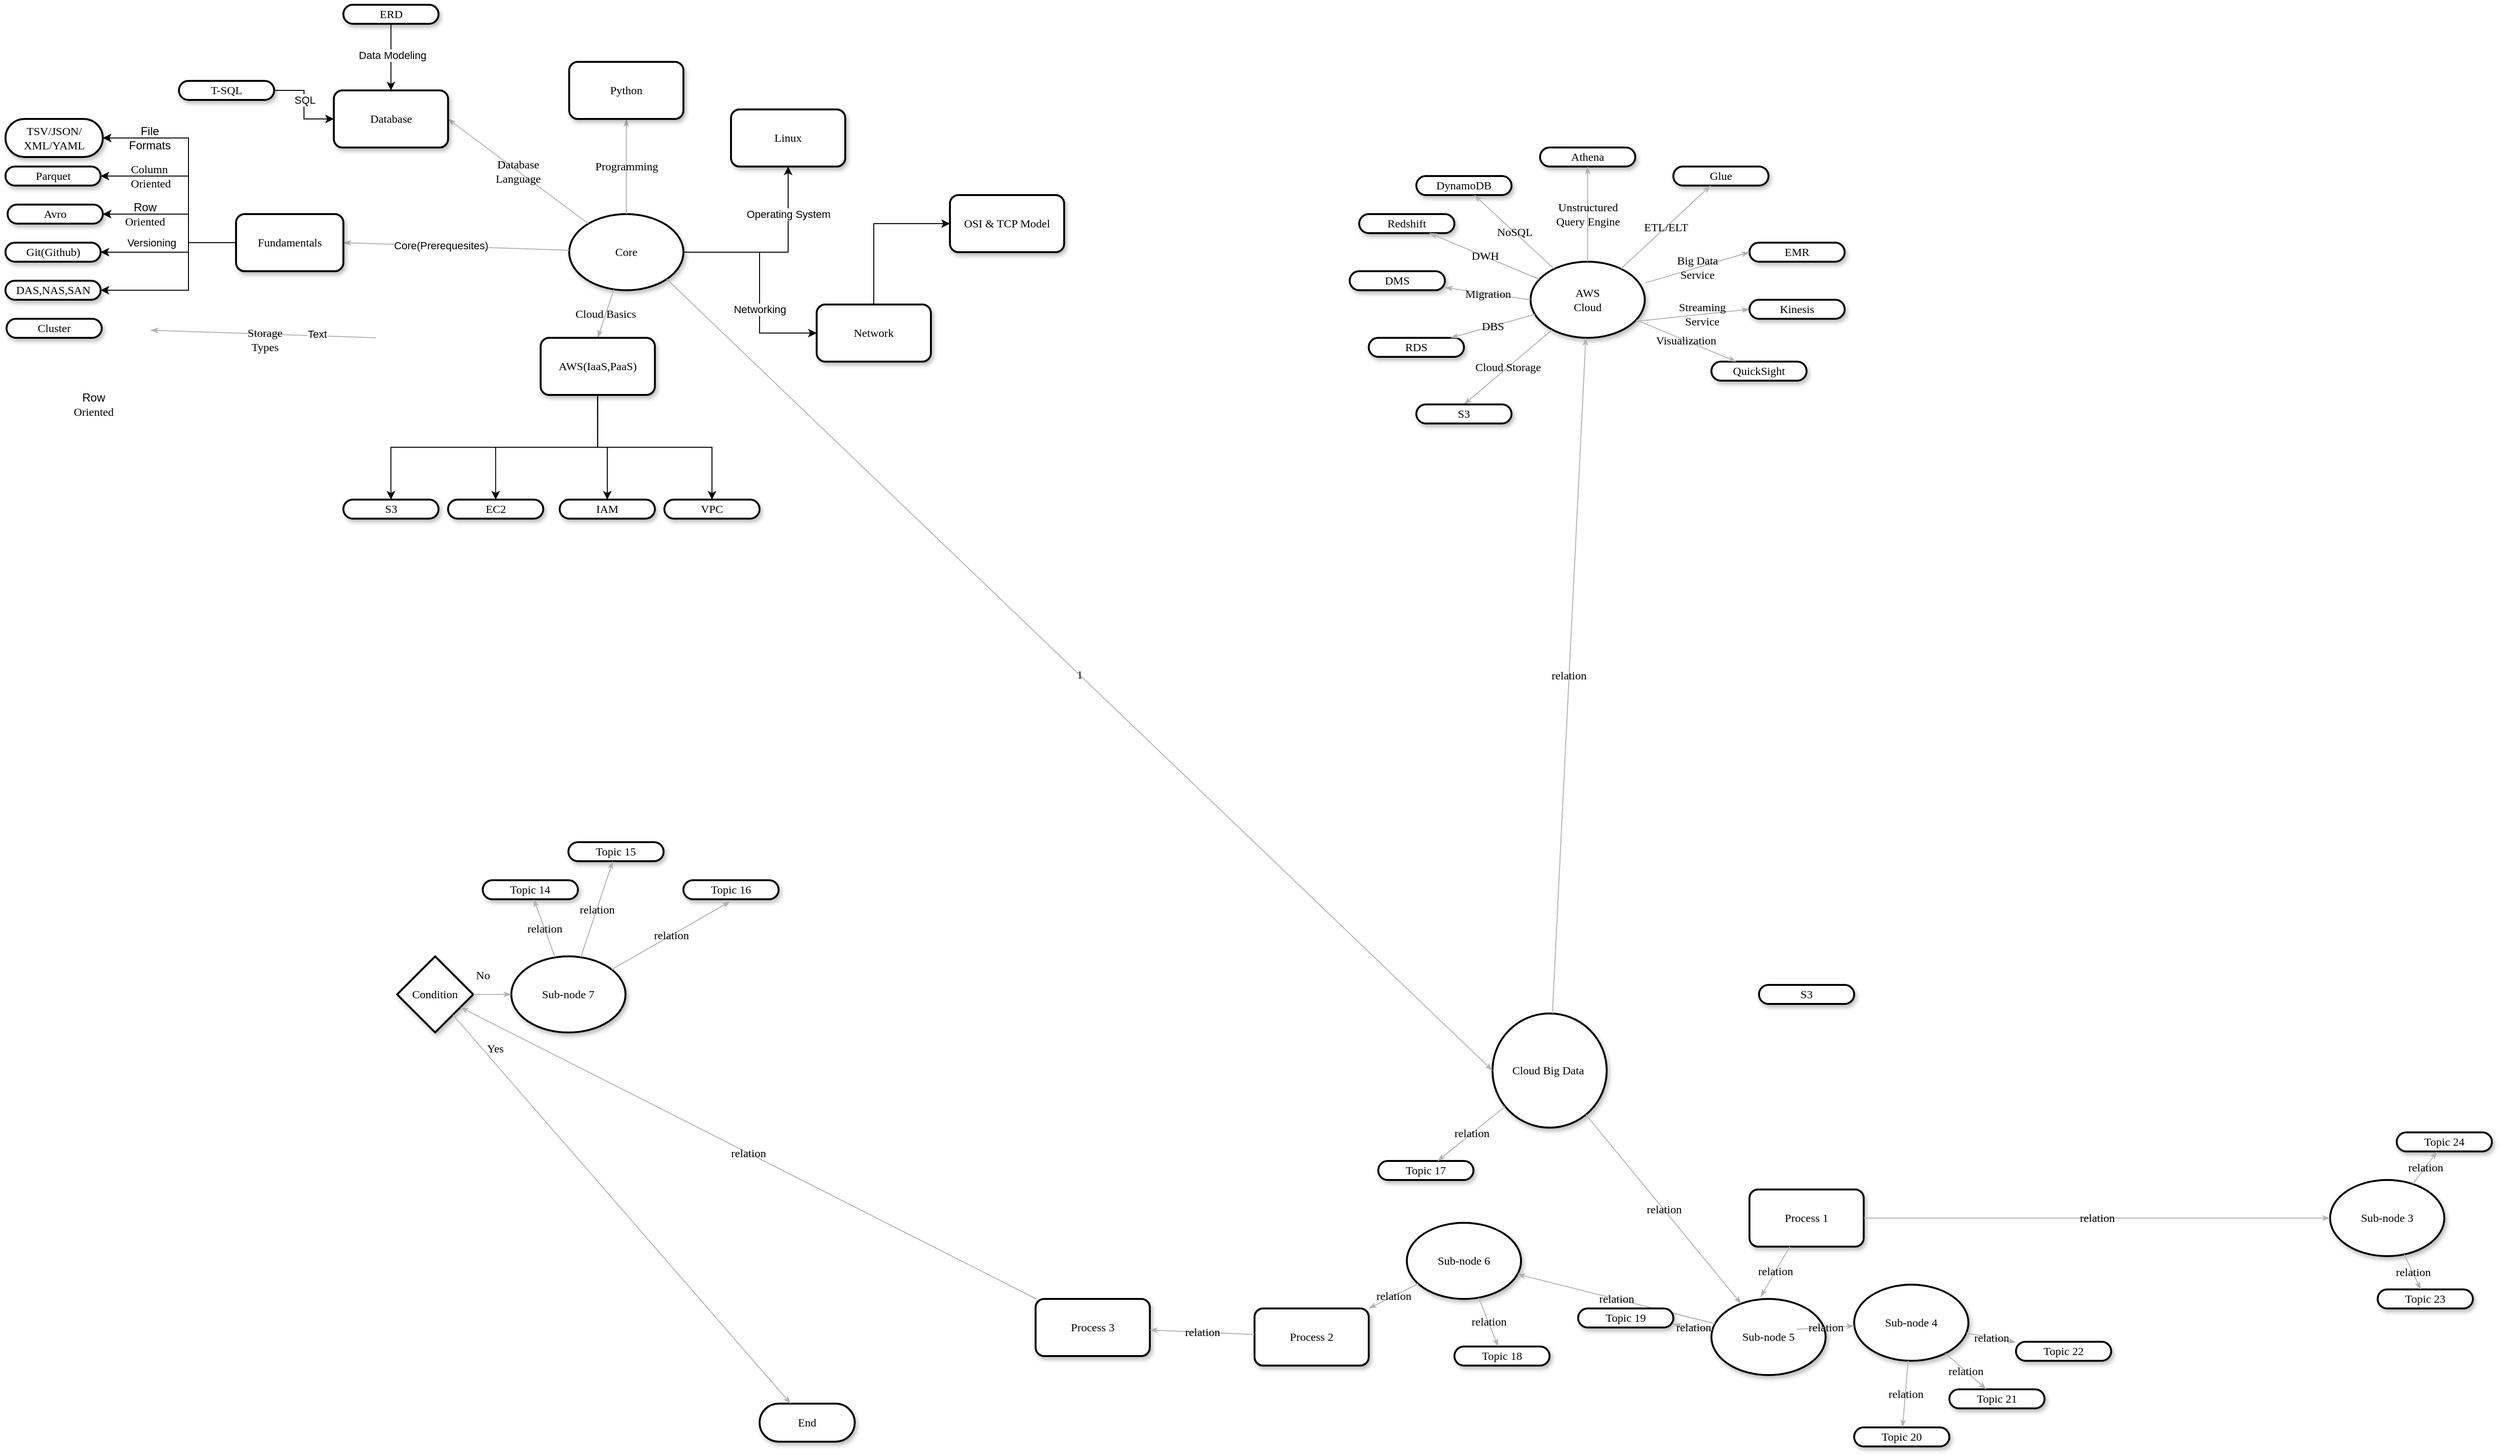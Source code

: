 <mxfile version="22.1.16" type="github">
  <diagram name="Page-1" id="ad52d381-51e7-2e0d-a935-2d0ddd2fd229">
    <mxGraphModel dx="1854" dy="1176" grid="1" gridSize="10" guides="1" tooltips="1" connect="1" arrows="1" fold="1" page="1" pageScale="1" pageWidth="1100" pageHeight="850" background="none" math="0" shadow="0">
      <root>
        <mxCell id="0" />
        <mxCell id="1" parent="0" />
        <mxCell id="3QK2SULwDuKad3nmu_sG-78" style="edgeStyle=orthogonalEdgeStyle;rounded=0;orthogonalLoop=1;jettySize=auto;html=1;" edge="1" parent="1" source="2c924340bb9dbf6c-2" target="3QK2SULwDuKad3nmu_sG-34">
          <mxGeometry relative="1" as="geometry" />
        </mxCell>
        <mxCell id="3QK2SULwDuKad3nmu_sG-79" value="Operating System" style="edgeLabel;html=1;align=center;verticalAlign=middle;resizable=0;points=[];" vertex="1" connectable="0" parent="3QK2SULwDuKad3nmu_sG-78">
          <mxGeometry x="-0.352" relative="1" as="geometry">
            <mxPoint x="45" y="-40" as="offset" />
          </mxGeometry>
        </mxCell>
        <mxCell id="2c924340bb9dbf6c-2" value="Core" style="ellipse;whiteSpace=wrap;html=1;rounded=1;shadow=1;comic=0;labelBackgroundColor=none;strokeWidth=2;fontFamily=Verdana;fontSize=12;align=center;fillStyle=solid;" parent="1" vertex="1">
          <mxGeometry x="-440" y="-580" width="120" height="80" as="geometry" />
        </mxCell>
        <mxCell id="2c924340bb9dbf6c-3" value="&lt;span&gt;AWS&lt;br&gt;Cloud&lt;/span&gt;" style="ellipse;whiteSpace=wrap;html=1;rounded=1;shadow=1;comic=0;labelBackgroundColor=none;strokeWidth=2;fontFamily=Verdana;fontSize=12;align=center;" parent="1" vertex="1">
          <mxGeometry x="570" y="-530" width="120" height="80" as="geometry" />
        </mxCell>
        <mxCell id="2c924340bb9dbf6c-4" value="Cloud Big Data&amp;nbsp;" style="ellipse;whiteSpace=wrap;html=1;rounded=1;shadow=1;comic=0;labelBackgroundColor=none;strokeWidth=2;fontFamily=Verdana;fontSize=12;align=center;" parent="1" vertex="1">
          <mxGeometry x="530" y="260" width="120" height="120" as="geometry" />
        </mxCell>
        <mxCell id="2c924340bb9dbf6c-5" value="&lt;span&gt;Sub-node 5&lt;/span&gt;" style="ellipse;whiteSpace=wrap;html=1;rounded=1;shadow=1;comic=0;labelBackgroundColor=none;strokeWidth=2;fontFamily=Verdana;fontSize=12;align=center;" parent="1" vertex="1">
          <mxGeometry x="760" y="560" width="120" height="80" as="geometry" />
        </mxCell>
        <mxCell id="2c924340bb9dbf6c-6" value="&lt;span&gt;Sub-node 4&lt;/span&gt;" style="ellipse;whiteSpace=wrap;html=1;rounded=1;shadow=1;comic=0;labelBackgroundColor=none;strokeWidth=2;fontFamily=Verdana;fontSize=12;align=center;" parent="1" vertex="1">
          <mxGeometry x="910" y="545" width="120" height="80" as="geometry" />
        </mxCell>
        <mxCell id="2c924340bb9dbf6c-7" value="&lt;span&gt;Sub-node 6&lt;/span&gt;" style="ellipse;whiteSpace=wrap;html=1;rounded=1;shadow=1;comic=0;labelBackgroundColor=none;strokeWidth=2;fontFamily=Verdana;fontSize=12;align=center;" parent="1" vertex="1">
          <mxGeometry x="440" y="480" width="120" height="80" as="geometry" />
        </mxCell>
        <mxCell id="2c924340bb9dbf6c-8" value="Parquet" style="whiteSpace=wrap;html=1;rounded=1;shadow=1;comic=0;labelBackgroundColor=none;strokeWidth=2;fontFamily=Verdana;fontSize=12;align=center;arcSize=50;" parent="1" vertex="1">
          <mxGeometry x="-1032.27" y="-630" width="100" height="20" as="geometry" />
        </mxCell>
        <mxCell id="2c924340bb9dbf6c-9" value="&lt;span&gt;S3&lt;/span&gt;" style="whiteSpace=wrap;html=1;rounded=1;shadow=1;comic=0;labelBackgroundColor=none;strokeWidth=2;fontFamily=Verdana;fontSize=12;align=center;arcSize=50;" parent="1" vertex="1">
          <mxGeometry x="-677.27" y="-280" width="100" height="20" as="geometry" />
        </mxCell>
        <mxCell id="2c924340bb9dbf6c-11" value="RDS" style="whiteSpace=wrap;html=1;rounded=1;shadow=1;comic=0;labelBackgroundColor=none;strokeWidth=2;fontFamily=Verdana;fontSize=12;align=center;arcSize=50;" parent="1" vertex="1">
          <mxGeometry x="400" y="-450" width="100" height="20" as="geometry" />
        </mxCell>
        <mxCell id="2c924340bb9dbf6c-12" value="&lt;span&gt;Topic 21&lt;/span&gt;" style="whiteSpace=wrap;html=1;rounded=1;shadow=1;comic=0;labelBackgroundColor=none;strokeWidth=2;fontFamily=Verdana;fontSize=12;align=center;arcSize=50;" parent="1" vertex="1">
          <mxGeometry x="1010" y="655" width="100" height="20" as="geometry" />
        </mxCell>
        <mxCell id="2c924340bb9dbf6c-13" value="&lt;span&gt;Topic 22&lt;/span&gt;" style="whiteSpace=wrap;html=1;rounded=1;shadow=1;comic=0;labelBackgroundColor=none;strokeWidth=2;fontFamily=Verdana;fontSize=12;align=center;arcSize=50;" parent="1" vertex="1">
          <mxGeometry x="1080" y="605" width="100" height="20" as="geometry" />
        </mxCell>
        <mxCell id="2c924340bb9dbf6c-14" value="&lt;span&gt;Redshift&lt;/span&gt;" style="whiteSpace=wrap;html=1;rounded=1;shadow=1;comic=0;labelBackgroundColor=none;strokeWidth=2;fontFamily=Verdana;fontSize=12;align=center;arcSize=50;" parent="1" vertex="1">
          <mxGeometry x="390" y="-580" width="100" height="20" as="geometry" />
        </mxCell>
        <mxCell id="2c924340bb9dbf6c-15" value="&lt;span&gt;DynamoDB&lt;/span&gt;" style="whiteSpace=wrap;html=1;rounded=1;shadow=1;comic=0;labelBackgroundColor=none;strokeWidth=2;fontFamily=Verdana;fontSize=12;align=center;arcSize=50;" parent="1" vertex="1">
          <mxGeometry x="450" y="-620" width="100" height="20" as="geometry" />
        </mxCell>
        <mxCell id="2c924340bb9dbf6c-16" value="&lt;span&gt;Athena&lt;/span&gt;" style="whiteSpace=wrap;html=1;rounded=1;shadow=1;comic=0;labelBackgroundColor=none;strokeWidth=2;fontFamily=Verdana;fontSize=12;align=center;arcSize=50;" parent="1" vertex="1">
          <mxGeometry x="580" y="-650" width="100" height="20" as="geometry" />
        </mxCell>
        <mxCell id="2c924340bb9dbf6c-17" value="&lt;span&gt;Glue&lt;/span&gt;" style="whiteSpace=wrap;html=1;rounded=1;shadow=1;comic=0;labelBackgroundColor=none;strokeWidth=2;fontFamily=Verdana;fontSize=12;align=center;arcSize=50;" parent="1" vertex="1">
          <mxGeometry x="720" y="-630" width="100" height="20" as="geometry" />
        </mxCell>
        <mxCell id="2c924340bb9dbf6c-18" value="&lt;span&gt;QuickSight&lt;/span&gt;" style="whiteSpace=wrap;html=1;rounded=1;shadow=1;comic=0;labelBackgroundColor=none;strokeWidth=2;fontFamily=Verdana;fontSize=12;align=center;arcSize=50;" parent="1" vertex="1">
          <mxGeometry x="760" y="-425" width="100" height="20" as="geometry" />
        </mxCell>
        <mxCell id="2c924340bb9dbf6c-19" value="S3" style="whiteSpace=wrap;html=1;rounded=1;shadow=1;comic=0;labelBackgroundColor=none;strokeWidth=2;fontFamily=Verdana;fontSize=12;align=center;arcSize=50;" parent="1" vertex="1">
          <mxGeometry x="810" y="230" width="100" height="20" as="geometry" />
        </mxCell>
        <mxCell id="2c924340bb9dbf6c-22" value="&lt;span&gt;Topic 20&lt;/span&gt;" style="whiteSpace=wrap;html=1;rounded=1;shadow=1;comic=0;labelBackgroundColor=none;strokeWidth=2;fontFamily=Verdana;fontSize=12;align=center;arcSize=50;" parent="1" vertex="1">
          <mxGeometry x="910" y="695" width="100" height="20" as="geometry" />
        </mxCell>
        <mxCell id="2c924340bb9dbf6c-23" value="End" style="whiteSpace=wrap;html=1;rounded=1;shadow=1;comic=0;labelBackgroundColor=none;strokeWidth=2;fontFamily=Verdana;fontSize=12;align=center;arcSize=50;" parent="1" vertex="1">
          <mxGeometry x="-240" y="670" width="100" height="40" as="geometry" />
        </mxCell>
        <mxCell id="2c924340bb9dbf6c-24" value="Condition" style="rhombus;whiteSpace=wrap;html=1;rounded=0;shadow=1;comic=0;labelBackgroundColor=none;strokeWidth=2;fontFamily=Verdana;fontSize=12;align=center;" parent="1" vertex="1">
          <mxGeometry x="-620.83" y="200" width="80" height="80" as="geometry" />
        </mxCell>
        <mxCell id="2c924340bb9dbf6c-25" value="&lt;span&gt;Process 3&lt;/span&gt;" style="rounded=1;whiteSpace=wrap;html=1;shadow=1;comic=0;labelBackgroundColor=none;strokeWidth=2;fontFamily=Verdana;fontSize=12;align=center;" parent="1" vertex="1">
          <mxGeometry x="50" y="560" width="120" height="60" as="geometry" />
        </mxCell>
        <mxCell id="2c924340bb9dbf6c-26" value="Process 2" style="rounded=1;whiteSpace=wrap;html=1;shadow=1;comic=0;labelBackgroundColor=none;strokeWidth=2;fontFamily=Verdana;fontSize=12;align=center;" parent="1" vertex="1">
          <mxGeometry x="280" y="570" width="120" height="60" as="geometry" />
        </mxCell>
        <mxCell id="2c924340bb9dbf6c-27" value="Programming" style="edgeStyle=none;rounded=1;html=1;labelBackgroundColor=none;startArrow=none;startFill=0;startSize=5;endArrow=classicThin;endFill=1;endSize=5;jettySize=auto;orthogonalLoop=1;strokeColor=#B3B3B3;strokeWidth=1;fontFamily=Verdana;fontSize=12;entryX=0.5;entryY=1;entryDx=0;entryDy=0;flowAnimation=0;fixDash=0;" parent="1" source="2c924340bb9dbf6c-2" target="3QK2SULwDuKad3nmu_sG-35" edge="1">
          <mxGeometry relative="1" as="geometry">
            <mxPoint x="-380" y="-660" as="targetPoint" />
          </mxGeometry>
        </mxCell>
        <mxCell id="2c924340bb9dbf6c-28" value="Database&lt;br&gt;Language" style="edgeStyle=none;rounded=1;html=1;labelBackgroundColor=none;startArrow=none;startFill=0;startSize=5;endArrow=classicThin;endFill=1;endSize=5;jettySize=auto;orthogonalLoop=1;strokeColor=#B3B3B3;strokeWidth=1;fontFamily=Verdana;fontSize=12;entryX=1;entryY=0.5;entryDx=0;entryDy=0;flowAnimation=0;fixDash=0;" parent="1" source="2c924340bb9dbf6c-2" target="3QK2SULwDuKad3nmu_sG-36" edge="1">
          <mxGeometry relative="1" as="geometry">
            <mxPoint x="-552.727" y="-640" as="targetPoint" />
          </mxGeometry>
        </mxCell>
        <mxCell id="2c924340bb9dbf6c-29" value="Column&amp;nbsp;&lt;br&gt;Oriented" style="edgeStyle=none;rounded=1;html=1;labelBackgroundColor=none;startArrow=none;startFill=0;startSize=5;endArrow=classicThin;endFill=1;endSize=5;jettySize=auto;orthogonalLoop=1;strokeColor=#B3B3B3;strokeWidth=1;fontFamily=Verdana;fontSize=12;entryX=1;entryY=0.5;entryDx=0;entryDy=0;flowAnimation=0;fixDash=0;" parent="1" source="2c924340bb9dbf6c-2" target="3QK2SULwDuKad3nmu_sG-9" edge="1">
          <mxGeometry x="1" y="-214" relative="1" as="geometry">
            <mxPoint x="-585.92" y="-520" as="targetPoint" />
            <mxPoint x="-210" y="144" as="offset" />
          </mxGeometry>
        </mxCell>
        <mxCell id="3QK2SULwDuKad3nmu_sG-50" value="Core(Prerequesites)" style="edgeLabel;html=1;align=center;verticalAlign=middle;resizable=0;points=[];" vertex="1" connectable="0" parent="2c924340bb9dbf6c-29">
          <mxGeometry x="0.138" y="-1" relative="1" as="geometry">
            <mxPoint as="offset" />
          </mxGeometry>
        </mxCell>
        <mxCell id="2c924340bb9dbf6c-31" value="1" style="edgeStyle=none;rounded=1;html=1;labelBackgroundColor=none;startArrow=none;startFill=0;startSize=5;endArrow=classicThin;endFill=1;endSize=5;jettySize=auto;orthogonalLoop=1;strokeColor=#B3B3B3;strokeWidth=1;fontFamily=Verdana;fontSize=12;entryX=0;entryY=0.5;entryDx=0;entryDy=0;exitX=1;exitY=1;exitDx=0;exitDy=0;flowAnimation=0;fixDash=0;" parent="1" source="2c924340bb9dbf6c-2" target="2c924340bb9dbf6c-4" edge="1">
          <mxGeometry relative="1" as="geometry" />
        </mxCell>
        <mxCell id="2c924340bb9dbf6c-32" value="relation" style="edgeStyle=none;rounded=1;html=1;labelBackgroundColor=none;startArrow=none;startFill=0;startSize=5;endArrow=classicThin;endFill=1;endSize=5;jettySize=auto;orthogonalLoop=1;strokeColor=#B3B3B3;strokeWidth=1;fontFamily=Verdana;fontSize=12;flowAnimation=0;fixDash=0;" parent="1" source="2c924340bb9dbf6c-4" target="2c924340bb9dbf6c-3" edge="1">
          <mxGeometry relative="1" as="geometry" />
        </mxCell>
        <mxCell id="2c924340bb9dbf6c-33" value="relation" style="edgeStyle=none;rounded=1;html=1;labelBackgroundColor=none;startArrow=none;startFill=0;startSize=5;endArrow=classicThin;endFill=1;endSize=5;jettySize=auto;orthogonalLoop=1;strokeColor=#B3B3B3;strokeWidth=1;fontFamily=Verdana;fontSize=12;flowAnimation=0;fixDash=0;" parent="1" source="2c924340bb9dbf6c-4" target="2c924340bb9dbf6c-5" edge="1">
          <mxGeometry relative="1" as="geometry" />
        </mxCell>
        <mxCell id="2c924340bb9dbf6c-35" value="relation" style="edgeStyle=none;rounded=1;html=1;labelBackgroundColor=none;startArrow=none;startFill=0;startSize=5;endArrow=classicThin;endFill=1;endSize=5;jettySize=auto;orthogonalLoop=1;strokeColor=#B3B3B3;strokeWidth=1;fontFamily=Verdana;fontSize=12;flowAnimation=0;fixDash=0;" parent="1" source="2c924340bb9dbf6c-5" target="2c924340bb9dbf6c-7" edge="1">
          <mxGeometry relative="1" as="geometry" />
        </mxCell>
        <mxCell id="2c924340bb9dbf6c-36" value="relation" style="edgeStyle=none;rounded=1;html=1;labelBackgroundColor=none;startArrow=none;startFill=0;startSize=5;endArrow=classicThin;endFill=1;endSize=5;jettySize=auto;orthogonalLoop=1;strokeColor=#B3B3B3;strokeWidth=1;fontFamily=Verdana;fontSize=12;flowAnimation=0;fixDash=0;" parent="1" target="2c924340bb9dbf6c-6" edge="1">
          <mxGeometry relative="1" as="geometry">
            <mxPoint x="849.811" y="591.828" as="sourcePoint" />
          </mxGeometry>
        </mxCell>
        <mxCell id="2c924340bb9dbf6c-37" value="relation" style="edgeStyle=none;rounded=1;html=1;labelBackgroundColor=none;startArrow=none;startFill=0;startSize=5;endArrow=classicThin;endFill=1;endSize=5;jettySize=auto;orthogonalLoop=1;strokeColor=#B3B3B3;strokeWidth=1;fontFamily=Verdana;fontSize=12;flowAnimation=0;fixDash=0;" parent="1" source="2c924340bb9dbf6c-6" target="2c924340bb9dbf6c-13" edge="1">
          <mxGeometry relative="1" as="geometry" />
        </mxCell>
        <mxCell id="2c924340bb9dbf6c-38" value="relation" style="edgeStyle=none;rounded=1;html=1;labelBackgroundColor=none;startArrow=none;startFill=0;startSize=5;endArrow=classicThin;endFill=1;endSize=5;jettySize=auto;orthogonalLoop=1;strokeColor=#B3B3B3;strokeWidth=1;fontFamily=Verdana;fontSize=12;flowAnimation=0;fixDash=0;" parent="1" source="2c924340bb9dbf6c-6" target="2c924340bb9dbf6c-12" edge="1">
          <mxGeometry relative="1" as="geometry" />
        </mxCell>
        <mxCell id="2c924340bb9dbf6c-39" value="relation" style="edgeStyle=none;rounded=1;html=1;labelBackgroundColor=none;startArrow=none;startFill=0;startSize=5;endArrow=classicThin;endFill=1;endSize=5;jettySize=auto;orthogonalLoop=1;strokeColor=#B3B3B3;strokeWidth=1;fontFamily=Verdana;fontSize=12;flowAnimation=0;fixDash=0;" parent="1" source="2c924340bb9dbf6c-6" target="2c924340bb9dbf6c-22" edge="1">
          <mxGeometry relative="1" as="geometry" />
        </mxCell>
        <mxCell id="2c924340bb9dbf6c-40" value="Cloud Storage" style="edgeStyle=none;rounded=1;html=1;labelBackgroundColor=none;startArrow=none;startFill=0;startSize=5;endArrow=classicThin;endFill=1;endSize=5;jettySize=auto;orthogonalLoop=1;strokeColor=#B3B3B3;strokeWidth=1;fontFamily=Verdana;fontSize=12;entryX=0.5;entryY=0;entryDx=0;entryDy=0;flowAnimation=0;fixDash=0;" parent="1" source="2c924340bb9dbf6c-3" target="3QK2SULwDuKad3nmu_sG-21" edge="1">
          <mxGeometry relative="1" as="geometry">
            <mxPoint x="763.333" y="-410" as="targetPoint" />
          </mxGeometry>
        </mxCell>
        <mxCell id="2c924340bb9dbf6c-41" value="Visualization" style="edgeStyle=none;rounded=1;html=1;labelBackgroundColor=none;startArrow=none;startFill=0;startSize=5;endArrow=classicThin;endFill=1;endSize=5;jettySize=auto;orthogonalLoop=1;strokeColor=#B3B3B3;strokeWidth=1;fontFamily=Verdana;fontSize=12;flowAnimation=0;fixDash=0;" parent="1" source="2c924340bb9dbf6c-3" target="2c924340bb9dbf6c-18" edge="1">
          <mxGeometry relative="1" as="geometry" />
        </mxCell>
        <mxCell id="2c924340bb9dbf6c-42" value="ETL/ELT" style="edgeStyle=none;rounded=1;html=1;labelBackgroundColor=none;startArrow=none;startFill=0;startSize=5;endArrow=classicThin;endFill=1;endSize=5;jettySize=auto;orthogonalLoop=1;strokeColor=#B3B3B3;strokeWidth=1;fontFamily=Verdana;fontSize=12;flowAnimation=0;fixDash=0;" parent="1" source="2c924340bb9dbf6c-3" target="2c924340bb9dbf6c-17" edge="1">
          <mxGeometry relative="1" as="geometry" />
        </mxCell>
        <mxCell id="2c924340bb9dbf6c-43" value="Unstructured&lt;br&gt;Query Engine" style="edgeStyle=none;rounded=1;html=1;labelBackgroundColor=none;startArrow=none;startFill=0;startSize=5;endArrow=classicThin;endFill=1;endSize=5;jettySize=auto;orthogonalLoop=1;strokeColor=#B3B3B3;strokeWidth=1;fontFamily=Verdana;fontSize=12;flowAnimation=0;fixDash=0;" parent="1" source="2c924340bb9dbf6c-3" target="2c924340bb9dbf6c-16" edge="1">
          <mxGeometry relative="1" as="geometry" />
        </mxCell>
        <mxCell id="2c924340bb9dbf6c-44" value="NoSQL" style="edgeStyle=none;rounded=1;html=1;labelBackgroundColor=none;startArrow=none;startFill=0;startSize=5;endArrow=classicThin;endFill=1;endSize=5;jettySize=auto;orthogonalLoop=1;strokeColor=#B3B3B3;strokeWidth=1;fontFamily=Verdana;fontSize=12;flowAnimation=0;fixDash=0;" parent="1" source="2c924340bb9dbf6c-3" target="2c924340bb9dbf6c-15" edge="1">
          <mxGeometry relative="1" as="geometry" />
        </mxCell>
        <mxCell id="2c924340bb9dbf6c-45" value="DWH" style="edgeStyle=none;rounded=1;html=1;labelBackgroundColor=none;startArrow=none;startFill=0;startSize=5;endArrow=classicThin;endFill=1;endSize=5;jettySize=auto;orthogonalLoop=1;strokeColor=#B3B3B3;strokeWidth=1;fontFamily=Verdana;fontSize=12;flowAnimation=0;fixDash=0;" parent="1" source="2c924340bb9dbf6c-3" target="2c924340bb9dbf6c-14" edge="1">
          <mxGeometry relative="1" as="geometry" />
        </mxCell>
        <mxCell id="2c924340bb9dbf6c-46" value="DBS" style="edgeStyle=none;rounded=1;html=1;labelBackgroundColor=none;startArrow=none;startFill=0;startSize=5;endArrow=classicThin;endFill=1;endSize=5;jettySize=auto;orthogonalLoop=1;strokeColor=#B3B3B3;strokeWidth=1;fontFamily=Verdana;fontSize=12;flowAnimation=0;fixDash=0;" parent="1" source="2c924340bb9dbf6c-3" target="2c924340bb9dbf6c-11" edge="1">
          <mxGeometry relative="1" as="geometry" />
        </mxCell>
        <mxCell id="2c924340bb9dbf6c-47" value="relation" style="edgeStyle=none;rounded=1;html=1;labelBackgroundColor=none;startArrow=none;startFill=0;startSize=5;endArrow=classicThin;endFill=1;endSize=5;jettySize=auto;orthogonalLoop=1;strokeColor=#B3B3B3;strokeWidth=1;fontFamily=Verdana;fontSize=12;flowAnimation=0;fixDash=0;" parent="1" source="2c924340bb9dbf6c-7" target="2c924340bb9dbf6c-26" edge="1">
          <mxGeometry relative="1" as="geometry" />
        </mxCell>
        <mxCell id="2c924340bb9dbf6c-48" value="relation" style="edgeStyle=none;rounded=1;html=1;labelBackgroundColor=none;startArrow=none;startFill=0;startSize=5;endArrow=classicThin;endFill=1;endSize=5;jettySize=auto;orthogonalLoop=1;strokeColor=#B3B3B3;strokeWidth=1;fontFamily=Verdana;fontSize=12;flowAnimation=0;fixDash=0;" parent="1" source="2c924340bb9dbf6c-26" target="2c924340bb9dbf6c-25" edge="1">
          <mxGeometry relative="1" as="geometry" />
        </mxCell>
        <mxCell id="2c924340bb9dbf6c-49" value="relation" style="edgeStyle=none;rounded=1;html=1;labelBackgroundColor=none;startArrow=none;startFill=0;startSize=5;endArrow=classicThin;endFill=1;endSize=5;jettySize=auto;orthogonalLoop=1;strokeColor=#B3B3B3;strokeWidth=1;fontFamily=Verdana;fontSize=12;flowAnimation=0;fixDash=0;" parent="1" source="2c924340bb9dbf6c-25" target="2c924340bb9dbf6c-24" edge="1">
          <mxGeometry relative="1" as="geometry" />
        </mxCell>
        <mxCell id="2c924340bb9dbf6c-50" value="Yes" style="edgeStyle=none;rounded=1;html=1;labelBackgroundColor=none;startArrow=none;startFill=0;startSize=5;endArrow=classicThin;endFill=1;endSize=5;jettySize=auto;orthogonalLoop=1;strokeColor=#B3B3B3;strokeWidth=1;fontFamily=Verdana;fontSize=12;flowAnimation=0;fixDash=0;" parent="1" source="2c924340bb9dbf6c-24" target="2c924340bb9dbf6c-23" edge="1">
          <mxGeometry x="-0.793" y="10" relative="1" as="geometry">
            <mxPoint as="offset" />
          </mxGeometry>
        </mxCell>
        <mxCell id="2c924340bb9dbf6c-51" value="Process 1" style="rounded=1;whiteSpace=wrap;html=1;shadow=1;comic=0;labelBackgroundColor=none;strokeWidth=2;fontFamily=Verdana;fontSize=12;align=center;" parent="1" vertex="1">
          <mxGeometry x="800" y="445" width="120" height="60" as="geometry" />
        </mxCell>
        <mxCell id="2c924340bb9dbf6c-52" value="&lt;span&gt;Sub-node 3&lt;/span&gt;" style="ellipse;whiteSpace=wrap;html=1;rounded=1;shadow=1;comic=0;labelBackgroundColor=none;strokeWidth=2;fontFamily=Verdana;fontSize=12;align=center;" parent="1" vertex="1">
          <mxGeometry x="1410" y="435" width="120" height="80" as="geometry" />
        </mxCell>
        <mxCell id="2c924340bb9dbf6c-53" value="&lt;span&gt;Topic 24&lt;/span&gt;" style="whiteSpace=wrap;html=1;rounded=1;shadow=1;comic=0;labelBackgroundColor=none;strokeWidth=2;fontFamily=Verdana;fontSize=12;align=center;arcSize=50;" parent="1" vertex="1">
          <mxGeometry x="1480" y="385" width="100" height="20" as="geometry" />
        </mxCell>
        <mxCell id="2c924340bb9dbf6c-54" value="&lt;span&gt;Topic 23&lt;/span&gt;" style="whiteSpace=wrap;html=1;rounded=1;shadow=1;comic=0;labelBackgroundColor=none;strokeWidth=2;fontFamily=Verdana;fontSize=12;align=center;arcSize=50;" parent="1" vertex="1">
          <mxGeometry x="1460" y="550" width="100" height="20" as="geometry" />
        </mxCell>
        <mxCell id="3QK2SULwDuKad3nmu_sG-12" style="edgeStyle=orthogonalEdgeStyle;rounded=0;orthogonalLoop=1;jettySize=auto;html=1;exitX=0.5;exitY=1;exitDx=0;exitDy=0;entryX=0.5;entryY=0;entryDx=0;entryDy=0;flowAnimation=0;fixDash=0;" edge="1" parent="1" source="3QK2SULwDuKad3nmu_sG-31" target="2c924340bb9dbf6c-9">
          <mxGeometry relative="1" as="geometry">
            <mxPoint x="-410" y="-330" as="sourcePoint" />
          </mxGeometry>
        </mxCell>
        <mxCell id="3QK2SULwDuKad3nmu_sG-16" style="edgeStyle=orthogonalEdgeStyle;rounded=0;orthogonalLoop=1;jettySize=auto;html=1;entryX=0.5;entryY=0;entryDx=0;entryDy=0;exitX=0.5;exitY=1;exitDx=0;exitDy=0;flowAnimation=0;fixDash=0;" edge="1" parent="1" source="3QK2SULwDuKad3nmu_sG-31" target="3QK2SULwDuKad3nmu_sG-15">
          <mxGeometry relative="1" as="geometry">
            <mxPoint x="-409.962" y="-330" as="sourcePoint" />
          </mxGeometry>
        </mxCell>
        <mxCell id="3QK2SULwDuKad3nmu_sG-30" style="edgeStyle=orthogonalEdgeStyle;rounded=0;orthogonalLoop=1;jettySize=auto;html=1;exitX=0.498;exitY=1.029;exitDx=0;exitDy=0;exitPerimeter=0;flowAnimation=0;fixDash=0;" edge="1" parent="1" source="3QK2SULwDuKad3nmu_sG-31" target="3QK2SULwDuKad3nmu_sG-29">
          <mxGeometry relative="1" as="geometry">
            <mxPoint x="-409.962" y="-330" as="sourcePoint" />
          </mxGeometry>
        </mxCell>
        <mxCell id="2c924340bb9dbf6c-58" value="&lt;span&gt;Topic 19&lt;/span&gt;" style="whiteSpace=wrap;html=1;rounded=1;shadow=1;comic=0;labelBackgroundColor=none;strokeWidth=2;fontFamily=Verdana;fontSize=12;align=center;arcSize=50;" parent="1" vertex="1">
          <mxGeometry x="620" y="570" width="100" height="20" as="geometry" />
        </mxCell>
        <mxCell id="2c924340bb9dbf6c-59" value="&lt;span&gt;Topic 18&lt;/span&gt;" style="whiteSpace=wrap;html=1;rounded=1;shadow=1;comic=0;labelBackgroundColor=none;strokeWidth=2;fontFamily=Verdana;fontSize=12;align=center;arcSize=50;" parent="1" vertex="1">
          <mxGeometry x="490" y="610" width="100" height="20" as="geometry" />
        </mxCell>
        <mxCell id="2c924340bb9dbf6c-60" value="&lt;span&gt;Topic 17&lt;/span&gt;" style="whiteSpace=wrap;html=1;rounded=1;shadow=1;comic=0;labelBackgroundColor=none;strokeWidth=2;fontFamily=Verdana;fontSize=12;align=center;arcSize=50;" parent="1" vertex="1">
          <mxGeometry x="410" y="415" width="100" height="20" as="geometry" />
        </mxCell>
        <mxCell id="2c924340bb9dbf6c-62" value="Cloud Basics" style="edgeStyle=none;rounded=1;html=1;labelBackgroundColor=none;startArrow=none;startFill=0;startSize=5;endArrow=classicThin;endFill=1;endSize=5;jettySize=auto;orthogonalLoop=1;strokeColor=#B3B3B3;strokeWidth=1;fontFamily=Verdana;fontSize=12;entryX=0.5;entryY=0;entryDx=0;entryDy=0;flowAnimation=0;fixDash=0;" parent="1" source="2c924340bb9dbf6c-2" target="3QK2SULwDuKad3nmu_sG-31" edge="1">
          <mxGeometry relative="1" as="geometry">
            <mxPoint x="-410" y="-450" as="targetPoint" />
          </mxGeometry>
        </mxCell>
        <mxCell id="2c924340bb9dbf6c-63" value="relation" style="edgeStyle=none;rounded=1;html=1;labelBackgroundColor=none;startArrow=none;startFill=0;startSize=5;endArrow=classicThin;endFill=1;endSize=5;jettySize=auto;orthogonalLoop=1;strokeColor=#B3B3B3;strokeWidth=1;fontFamily=Verdana;fontSize=12;flowAnimation=0;fixDash=0;" parent="1" source="2c924340bb9dbf6c-52" target="2c924340bb9dbf6c-53" edge="1">
          <mxGeometry relative="1" as="geometry" />
        </mxCell>
        <mxCell id="2c924340bb9dbf6c-64" value="relation" style="edgeStyle=none;rounded=1;html=1;labelBackgroundColor=none;startArrow=none;startFill=0;startSize=5;endArrow=classicThin;endFill=1;endSize=5;jettySize=auto;orthogonalLoop=1;strokeColor=#B3B3B3;strokeWidth=1;fontFamily=Verdana;fontSize=12;flowAnimation=0;fixDash=0;" parent="1" source="2c924340bb9dbf6c-52" target="2c924340bb9dbf6c-54" edge="1">
          <mxGeometry relative="1" as="geometry" />
        </mxCell>
        <mxCell id="2c924340bb9dbf6c-65" value="relation" style="edgeStyle=none;rounded=1;html=1;labelBackgroundColor=none;startArrow=none;startFill=0;startSize=5;endArrow=classicThin;endFill=1;endSize=5;jettySize=auto;orthogonalLoop=1;strokeColor=#B3B3B3;strokeWidth=1;fontFamily=Verdana;fontSize=12;flowAnimation=0;fixDash=0;" parent="1" source="2c924340bb9dbf6c-51" target="2c924340bb9dbf6c-52" edge="1">
          <mxGeometry relative="1" as="geometry" />
        </mxCell>
        <mxCell id="2c924340bb9dbf6c-66" value="relation" style="edgeStyle=none;rounded=1;html=1;labelBackgroundColor=none;startArrow=none;startFill=0;startSize=5;endArrow=classicThin;endFill=1;endSize=5;jettySize=auto;orthogonalLoop=1;strokeColor=#B3B3B3;strokeWidth=1;fontFamily=Verdana;fontSize=12;flowAnimation=0;fixDash=0;" parent="1" source="2c924340bb9dbf6c-51" edge="1">
          <mxGeometry relative="1" as="geometry">
            <mxPoint x="811.747" y="557.72" as="targetPoint" />
          </mxGeometry>
        </mxCell>
        <mxCell id="2c924340bb9dbf6c-67" value="&lt;span&gt;Sub-node 7&lt;/span&gt;" style="ellipse;whiteSpace=wrap;html=1;rounded=1;shadow=1;comic=0;labelBackgroundColor=none;strokeWidth=2;fontFamily=Verdana;fontSize=12;align=center;" parent="1" vertex="1">
          <mxGeometry x="-500.83" y="200" width="120" height="80" as="geometry" />
        </mxCell>
        <mxCell id="2c924340bb9dbf6c-68" value="&lt;span&gt;Topic 16&lt;/span&gt;" style="whiteSpace=wrap;html=1;rounded=1;shadow=1;comic=0;labelBackgroundColor=none;strokeWidth=2;fontFamily=Verdana;fontSize=12;align=center;arcSize=50;" parent="1" vertex="1">
          <mxGeometry x="-320" y="120" width="100" height="20" as="geometry" />
        </mxCell>
        <mxCell id="2c924340bb9dbf6c-69" value="&lt;span&gt;Topic 15&lt;/span&gt;" style="whiteSpace=wrap;html=1;rounded=1;shadow=1;comic=0;labelBackgroundColor=none;strokeWidth=2;fontFamily=Verdana;fontSize=12;align=center;arcSize=50;" parent="1" vertex="1">
          <mxGeometry x="-440.83" y="80" width="100" height="20" as="geometry" />
        </mxCell>
        <mxCell id="2c924340bb9dbf6c-70" value="&lt;span&gt;Topic 14&lt;/span&gt;" style="whiteSpace=wrap;html=1;rounded=1;shadow=1;comic=0;labelBackgroundColor=none;strokeWidth=2;fontFamily=Verdana;fontSize=12;align=center;arcSize=50;" parent="1" vertex="1">
          <mxGeometry x="-530.83" y="120" width="100" height="20" as="geometry" />
        </mxCell>
        <mxCell id="2c924340bb9dbf6c-72" value="relation" style="edgeStyle=none;rounded=1;html=1;labelBackgroundColor=none;startArrow=none;startFill=0;startSize=5;endArrow=classicThin;endFill=1;endSize=5;jettySize=auto;orthogonalLoop=1;strokeColor=#B3B3B3;strokeWidth=1;fontFamily=Verdana;fontSize=12;flowAnimation=0;fixDash=0;" parent="1" source="2c924340bb9dbf6c-67" target="2c924340bb9dbf6c-70" edge="1">
          <mxGeometry relative="1" as="geometry" />
        </mxCell>
        <mxCell id="2c924340bb9dbf6c-73" value="relation" style="edgeStyle=none;rounded=1;html=1;labelBackgroundColor=none;startArrow=none;startFill=0;startSize=5;endArrow=classicThin;endFill=1;endSize=5;jettySize=auto;orthogonalLoop=1;strokeColor=#B3B3B3;strokeWidth=1;fontFamily=Verdana;fontSize=12;flowAnimation=0;fixDash=0;" parent="1" source="2c924340bb9dbf6c-67" target="2c924340bb9dbf6c-69" edge="1">
          <mxGeometry relative="1" as="geometry" />
        </mxCell>
        <mxCell id="2c924340bb9dbf6c-74" value="relation" style="edgeStyle=none;rounded=1;html=1;labelBackgroundColor=none;startArrow=none;startFill=0;startSize=5;endArrow=classicThin;endFill=1;endSize=5;jettySize=auto;orthogonalLoop=1;strokeColor=#B3B3B3;strokeWidth=1;fontFamily=Verdana;fontSize=12;entryX=0.49;entryY=1.117;entryDx=0;entryDy=0;entryPerimeter=0;flowAnimation=0;fixDash=0;" parent="1" source="2c924340bb9dbf6c-67" target="2c924340bb9dbf6c-68" edge="1">
          <mxGeometry relative="1" as="geometry">
            <mxPoint x="-339.997" y="130" as="targetPoint" />
          </mxGeometry>
        </mxCell>
        <mxCell id="2c924340bb9dbf6c-75" value="No" style="edgeStyle=none;rounded=1;html=1;labelBackgroundColor=none;startArrow=none;startFill=0;startSize=5;endArrow=classicThin;endFill=1;endSize=5;jettySize=auto;orthogonalLoop=1;strokeColor=#B3B3B3;strokeWidth=1;fontFamily=Verdana;fontSize=12;flowAnimation=0;fixDash=0;" parent="1" source="2c924340bb9dbf6c-24" target="2c924340bb9dbf6c-67" edge="1">
          <mxGeometry x="-0.504" y="20" relative="1" as="geometry">
            <mxPoint as="offset" />
          </mxGeometry>
        </mxCell>
        <mxCell id="2c924340bb9dbf6c-76" value="relation" style="edgeStyle=none;rounded=1;html=1;labelBackgroundColor=none;startArrow=none;startFill=0;startSize=5;endArrow=classicThin;endFill=1;endSize=5;jettySize=auto;orthogonalLoop=1;strokeColor=#B3B3B3;strokeWidth=1;fontFamily=Verdana;fontSize=12;flowAnimation=0;fixDash=0;" parent="1" source="2c924340bb9dbf6c-4" target="2c924340bb9dbf6c-60" edge="1">
          <mxGeometry relative="1" as="geometry" />
        </mxCell>
        <mxCell id="2c924340bb9dbf6c-77" value="relation" style="edgeStyle=none;rounded=1;html=1;labelBackgroundColor=none;startArrow=none;startFill=0;startSize=5;endArrow=classicThin;endFill=1;endSize=5;jettySize=auto;orthogonalLoop=1;strokeColor=#B3B3B3;strokeWidth=1;fontFamily=Verdana;fontSize=12;flowAnimation=0;fixDash=0;" parent="1" source="2c924340bb9dbf6c-5" target="2c924340bb9dbf6c-58" edge="1">
          <mxGeometry relative="1" as="geometry" />
        </mxCell>
        <mxCell id="2c924340bb9dbf6c-78" value="relation" style="edgeStyle=none;rounded=1;html=1;labelBackgroundColor=none;startArrow=none;startFill=0;startSize=5;endArrow=classicThin;endFill=1;endSize=5;jettySize=auto;orthogonalLoop=1;strokeColor=#B3B3B3;strokeWidth=1;fontFamily=Verdana;fontSize=12;flowAnimation=0;fixDash=0;" parent="1" source="2c924340bb9dbf6c-7" target="2c924340bb9dbf6c-59" edge="1">
          <mxGeometry relative="1" as="geometry" />
        </mxCell>
        <mxCell id="3QK2SULwDuKad3nmu_sG-2" style="edgeStyle=orthogonalEdgeStyle;rounded=0;orthogonalLoop=1;jettySize=auto;html=1;entryX=1;entryY=0.5;entryDx=0;entryDy=0;exitX=0;exitY=0.5;exitDx=0;exitDy=0;flowAnimation=0;fixDash=0;" edge="1" parent="1" source="3QK2SULwDuKad3nmu_sG-9" target="2c924340bb9dbf6c-8">
          <mxGeometry relative="1" as="geometry">
            <mxPoint x="-807.27" y="-540.0" as="sourcePoint" />
            <Array as="points">
              <mxPoint x="-840" y="-550" />
              <mxPoint x="-840" y="-620" />
            </Array>
          </mxGeometry>
        </mxCell>
        <mxCell id="3QK2SULwDuKad3nmu_sG-6" style="edgeStyle=orthogonalEdgeStyle;rounded=0;orthogonalLoop=1;jettySize=auto;html=1;entryX=1;entryY=0.5;entryDx=0;entryDy=0;exitX=0;exitY=0.5;exitDx=0;exitDy=0;flowAnimation=0;fixDash=0;" edge="1" parent="1" source="3QK2SULwDuKad3nmu_sG-9" target="3QK2SULwDuKad3nmu_sG-5">
          <mxGeometry relative="1" as="geometry">
            <mxPoint x="-807.27" y="-540.0" as="sourcePoint" />
            <Array as="points">
              <mxPoint x="-840" y="-550" />
              <mxPoint x="-840" y="-660" />
            </Array>
          </mxGeometry>
        </mxCell>
        <mxCell id="3QK2SULwDuKad3nmu_sG-3" value="Avro" style="whiteSpace=wrap;html=1;rounded=1;shadow=1;comic=0;labelBackgroundColor=none;strokeWidth=2;fontFamily=Verdana;fontSize=12;align=center;arcSize=50;" vertex="1" parent="1">
          <mxGeometry x="-1030" y="-590" width="100" height="20" as="geometry" />
        </mxCell>
        <mxCell id="3QK2SULwDuKad3nmu_sG-5" value="TSV/JSON/&lt;br&gt;XML/YAML" style="whiteSpace=wrap;html=1;rounded=1;shadow=1;comic=0;labelBackgroundColor=none;strokeWidth=2;fontFamily=Verdana;fontSize=12;align=center;arcSize=50;" vertex="1" parent="1">
          <mxGeometry x="-1032.27" y="-680" width="102.27" height="40" as="geometry" />
        </mxCell>
        <mxCell id="3QK2SULwDuKad3nmu_sG-7" value="Git(Github)" style="whiteSpace=wrap;html=1;rounded=1;shadow=1;comic=0;labelBackgroundColor=none;strokeWidth=2;fontFamily=Verdana;fontSize=12;align=center;arcSize=50;" vertex="1" parent="1">
          <mxGeometry x="-1032.27" y="-550" width="100" height="20" as="geometry" />
        </mxCell>
        <mxCell id="3QK2SULwDuKad3nmu_sG-53" style="edgeStyle=orthogonalEdgeStyle;rounded=0;orthogonalLoop=1;jettySize=auto;html=1;entryX=1;entryY=0.5;entryDx=0;entryDy=0;flowAnimation=0;fixDash=0;" edge="1" parent="1" source="3QK2SULwDuKad3nmu_sG-9" target="3QK2SULwDuKad3nmu_sG-51">
          <mxGeometry relative="1" as="geometry">
            <Array as="points">
              <mxPoint x="-840" y="-550" />
              <mxPoint x="-840" y="-500" />
            </Array>
          </mxGeometry>
        </mxCell>
        <mxCell id="3QK2SULwDuKad3nmu_sG-9" value="Fundamentals" style="rounded=1;whiteSpace=wrap;html=1;shadow=1;comic=0;labelBackgroundColor=none;strokeWidth=2;fontFamily=Verdana;fontSize=12;align=center;" vertex="1" parent="1">
          <mxGeometry x="-790" y="-580" width="112.73" height="60" as="geometry" />
        </mxCell>
        <mxCell id="3QK2SULwDuKad3nmu_sG-15" value="&lt;span&gt;EC2&lt;/span&gt;" style="whiteSpace=wrap;html=1;rounded=1;shadow=1;comic=0;labelBackgroundColor=none;strokeWidth=2;fontFamily=Verdana;fontSize=12;align=center;arcSize=50;" vertex="1" parent="1">
          <mxGeometry x="-567.27" y="-280" width="100" height="20" as="geometry" />
        </mxCell>
        <mxCell id="3QK2SULwDuKad3nmu_sG-17" style="edgeStyle=orthogonalEdgeStyle;rounded=0;orthogonalLoop=1;jettySize=auto;html=1;entryX=0.5;entryY=0;entryDx=0;entryDy=0;exitX=0.5;exitY=1;exitDx=0;exitDy=0;flowAnimation=0;fixDash=0;" edge="1" target="3QK2SULwDuKad3nmu_sG-18" parent="1" source="3QK2SULwDuKad3nmu_sG-31">
          <mxGeometry relative="1" as="geometry">
            <mxPoint x="-410" y="-330" as="sourcePoint" />
          </mxGeometry>
        </mxCell>
        <mxCell id="3QK2SULwDuKad3nmu_sG-18" value="&lt;span&gt;VPC&lt;/span&gt;" style="whiteSpace=wrap;html=1;rounded=1;shadow=1;comic=0;labelBackgroundColor=none;strokeWidth=2;fontFamily=Verdana;fontSize=12;align=center;arcSize=50;" vertex="1" parent="1">
          <mxGeometry x="-340" y="-280" width="100" height="20" as="geometry" />
        </mxCell>
        <mxCell id="3QK2SULwDuKad3nmu_sG-21" value="S3" style="whiteSpace=wrap;html=1;rounded=1;shadow=1;comic=0;labelBackgroundColor=none;strokeWidth=2;fontFamily=Verdana;fontSize=12;align=center;arcSize=50;" vertex="1" parent="1">
          <mxGeometry x="450" y="-380" width="100" height="20" as="geometry" />
        </mxCell>
        <mxCell id="3QK2SULwDuKad3nmu_sG-22" value="EMR" style="whiteSpace=wrap;html=1;rounded=1;shadow=1;comic=0;labelBackgroundColor=none;strokeWidth=2;fontFamily=Verdana;fontSize=12;align=center;arcSize=50;" vertex="1" parent="1">
          <mxGeometry x="800" y="-550" width="100" height="20" as="geometry" />
        </mxCell>
        <mxCell id="3QK2SULwDuKad3nmu_sG-23" value="Big Data&lt;br&gt;Service" style="edgeStyle=none;rounded=1;html=1;labelBackgroundColor=none;startArrow=none;startFill=0;startSize=5;endArrow=classicThin;endFill=1;endSize=5;jettySize=auto;orthogonalLoop=1;strokeColor=#B3B3B3;strokeWidth=1;fontFamily=Verdana;fontSize=12;exitX=1.004;exitY=0.279;exitDx=0;exitDy=0;entryX=0;entryY=0.5;entryDx=0;entryDy=0;exitPerimeter=0;flowAnimation=0;fixDash=0;" edge="1" parent="1" source="2c924340bb9dbf6c-3" target="3QK2SULwDuKad3nmu_sG-22">
          <mxGeometry relative="1" as="geometry">
            <mxPoint x="549.75" y="-462" as="sourcePoint" />
            <mxPoint x="506.75" y="-500" as="targetPoint" />
          </mxGeometry>
        </mxCell>
        <mxCell id="3QK2SULwDuKad3nmu_sG-24" value="&lt;span&gt;DMS&lt;/span&gt;" style="whiteSpace=wrap;html=1;rounded=1;shadow=1;comic=0;labelBackgroundColor=none;strokeWidth=2;fontFamily=Verdana;fontSize=12;align=center;arcSize=50;" vertex="1" parent="1">
          <mxGeometry x="380" y="-520" width="100" height="20" as="geometry" />
        </mxCell>
        <mxCell id="3QK2SULwDuKad3nmu_sG-25" value="Migration" style="edgeStyle=none;rounded=1;html=1;labelBackgroundColor=none;startArrow=none;startFill=0;startSize=5;endArrow=classicThin;endFill=1;endSize=5;jettySize=auto;orthogonalLoop=1;strokeColor=#B3B3B3;strokeWidth=1;fontFamily=Verdana;fontSize=12;exitX=0;exitY=0.5;exitDx=0;exitDy=0;flowAnimation=0;fixDash=0;" edge="1" target="3QK2SULwDuKad3nmu_sG-24" parent="1" source="2c924340bb9dbf6c-3">
          <mxGeometry x="-0.002" relative="1" as="geometry">
            <mxPoint x="570" y="-480" as="sourcePoint" />
            <mxPoint as="offset" />
          </mxGeometry>
        </mxCell>
        <mxCell id="3QK2SULwDuKad3nmu_sG-26" value="Streaming&lt;br&gt;Service" style="edgeStyle=none;rounded=1;html=1;labelBackgroundColor=none;startArrow=none;startFill=0;startSize=5;endArrow=classicThin;endFill=1;endSize=5;jettySize=auto;orthogonalLoop=1;strokeColor=#B3B3B3;strokeWidth=1;fontFamily=Verdana;fontSize=12;exitX=0.946;exitY=0.779;exitDx=0;exitDy=0;entryX=0;entryY=0.5;entryDx=0;entryDy=0;exitPerimeter=0;flowAnimation=0;fixDash=0;" edge="1" target="3QK2SULwDuKad3nmu_sG-27" parent="1" source="2c924340bb9dbf6c-3">
          <mxGeometry x="0.145" relative="1" as="geometry">
            <mxPoint x="689.52" y="-458" as="sourcePoint" />
            <mxPoint x="506.27" y="-450" as="targetPoint" />
            <mxPoint as="offset" />
          </mxGeometry>
        </mxCell>
        <mxCell id="3QK2SULwDuKad3nmu_sG-27" value="Kinesis" style="whiteSpace=wrap;html=1;rounded=1;shadow=1;comic=0;labelBackgroundColor=none;strokeWidth=2;fontFamily=Verdana;fontSize=12;align=center;arcSize=50;" vertex="1" parent="1">
          <mxGeometry x="800" y="-490" width="100" height="20" as="geometry" />
        </mxCell>
        <mxCell id="3QK2SULwDuKad3nmu_sG-29" value="&lt;span&gt;IAM&lt;/span&gt;" style="whiteSpace=wrap;html=1;rounded=1;shadow=1;comic=0;labelBackgroundColor=none;strokeWidth=2;fontFamily=Verdana;fontSize=12;align=center;arcSize=50;" vertex="1" parent="1">
          <mxGeometry x="-450" y="-280" width="100" height="20" as="geometry" />
        </mxCell>
        <mxCell id="3QK2SULwDuKad3nmu_sG-31" value="AWS(IaaS,PaaS)" style="rounded=1;whiteSpace=wrap;html=1;shadow=1;comic=0;labelBackgroundColor=none;strokeWidth=2;fontFamily=Verdana;fontSize=12;align=center;" vertex="1" parent="1">
          <mxGeometry x="-470" y="-450" width="120" height="60" as="geometry" />
        </mxCell>
        <mxCell id="3QK2SULwDuKad3nmu_sG-34" value="Linux" style="rounded=1;whiteSpace=wrap;html=1;shadow=1;comic=0;labelBackgroundColor=none;strokeWidth=2;fontFamily=Verdana;fontSize=12;align=center;" vertex="1" parent="1">
          <mxGeometry x="-270" y="-690" width="120" height="60" as="geometry" />
        </mxCell>
        <mxCell id="3QK2SULwDuKad3nmu_sG-35" value="Python" style="rounded=1;whiteSpace=wrap;html=1;shadow=1;comic=0;labelBackgroundColor=none;strokeWidth=2;fontFamily=Verdana;fontSize=12;align=center;" vertex="1" parent="1">
          <mxGeometry x="-440" y="-740" width="120" height="60" as="geometry" />
        </mxCell>
        <mxCell id="3QK2SULwDuKad3nmu_sG-36" value="Database" style="rounded=1;whiteSpace=wrap;html=1;shadow=1;comic=0;labelBackgroundColor=none;strokeWidth=2;fontFamily=Verdana;fontSize=12;align=center;" vertex="1" parent="1">
          <mxGeometry x="-687.27" y="-710" width="120" height="60" as="geometry" />
        </mxCell>
        <mxCell id="3QK2SULwDuKad3nmu_sG-38" style="edgeStyle=orthogonalEdgeStyle;rounded=0;orthogonalLoop=1;jettySize=auto;html=1;entryX=1;entryY=0.5;entryDx=0;entryDy=0;exitX=0;exitY=0.5;exitDx=0;exitDy=0;flowAnimation=0;fixDash=0;" edge="1" parent="1" source="3QK2SULwDuKad3nmu_sG-9" target="3QK2SULwDuKad3nmu_sG-7">
          <mxGeometry relative="1" as="geometry">
            <mxPoint x="-784.54" y="-500" as="sourcePoint" />
            <mxPoint x="-874.54" y="-440" as="targetPoint" />
            <Array as="points">
              <mxPoint x="-840" y="-550" />
              <mxPoint x="-840" y="-540" />
            </Array>
          </mxGeometry>
        </mxCell>
        <mxCell id="3QK2SULwDuKad3nmu_sG-41" value="Versioning" style="edgeLabel;html=1;align=center;verticalAlign=middle;resizable=0;points=[];" vertex="1" connectable="0" parent="3QK2SULwDuKad3nmu_sG-38">
          <mxGeometry x="0.731" relative="1" as="geometry">
            <mxPoint x="33" y="-10" as="offset" />
          </mxGeometry>
        </mxCell>
        <mxCell id="3QK2SULwDuKad3nmu_sG-4" style="edgeStyle=orthogonalEdgeStyle;rounded=0;orthogonalLoop=1;jettySize=auto;html=1;entryX=1;entryY=0.5;entryDx=0;entryDy=0;exitX=0;exitY=0.5;exitDx=0;exitDy=0;flowAnimation=0;fixDash=0;" edge="1" parent="1" source="3QK2SULwDuKad3nmu_sG-9" target="3QK2SULwDuKad3nmu_sG-3">
          <mxGeometry relative="1" as="geometry">
            <mxPoint x="-807.27" y="-540" as="sourcePoint" />
            <Array as="points">
              <mxPoint x="-840" y="-550" />
              <mxPoint x="-840" y="-580" />
            </Array>
          </mxGeometry>
        </mxCell>
        <mxCell id="3QK2SULwDuKad3nmu_sG-42" value="File &lt;br&gt;Formats" style="text;html=1;align=center;verticalAlign=middle;resizable=0;points=[];autosize=1;strokeColor=none;fillColor=none;" vertex="1" parent="1">
          <mxGeometry x="-916" y="-680" width="70" height="40" as="geometry" />
        </mxCell>
        <mxCell id="3QK2SULwDuKad3nmu_sG-46" style="edgeStyle=orthogonalEdgeStyle;rounded=0;orthogonalLoop=1;jettySize=auto;html=1;flowAnimation=0;fixDash=0;" edge="1" parent="1" source="3QK2SULwDuKad3nmu_sG-43" target="3QK2SULwDuKad3nmu_sG-36">
          <mxGeometry relative="1" as="geometry" />
        </mxCell>
        <mxCell id="3QK2SULwDuKad3nmu_sG-48" value="SQL" style="edgeLabel;html=1;align=center;verticalAlign=middle;resizable=0;points=[];" vertex="1" connectable="0" parent="3QK2SULwDuKad3nmu_sG-46">
          <mxGeometry x="-0.108" relative="1" as="geometry">
            <mxPoint as="offset" />
          </mxGeometry>
        </mxCell>
        <mxCell id="3QK2SULwDuKad3nmu_sG-43" value="T-SQL" style="whiteSpace=wrap;html=1;rounded=1;shadow=1;comic=0;labelBackgroundColor=none;strokeWidth=2;fontFamily=Verdana;fontSize=12;align=center;arcSize=50;" vertex="1" parent="1">
          <mxGeometry x="-850" y="-720" width="100" height="20" as="geometry" />
        </mxCell>
        <mxCell id="3QK2SULwDuKad3nmu_sG-45" style="edgeStyle=orthogonalEdgeStyle;rounded=0;orthogonalLoop=1;jettySize=auto;html=1;flowAnimation=0;fixDash=0;" edge="1" parent="1" source="3QK2SULwDuKad3nmu_sG-44" target="3QK2SULwDuKad3nmu_sG-36">
          <mxGeometry relative="1" as="geometry" />
        </mxCell>
        <mxCell id="3QK2SULwDuKad3nmu_sG-47" value="Data Modeling" style="edgeLabel;html=1;align=center;verticalAlign=middle;resizable=0;points=[];" vertex="1" connectable="0" parent="3QK2SULwDuKad3nmu_sG-45">
          <mxGeometry x="-0.061" y="1" relative="1" as="geometry">
            <mxPoint as="offset" />
          </mxGeometry>
        </mxCell>
        <mxCell id="3QK2SULwDuKad3nmu_sG-44" value="ERD" style="whiteSpace=wrap;html=1;rounded=1;shadow=1;comic=0;labelBackgroundColor=none;strokeWidth=2;fontFamily=Verdana;fontSize=12;align=center;arcSize=50;" vertex="1" parent="1">
          <mxGeometry x="-677.27" y="-800" width="100" height="20" as="geometry" />
        </mxCell>
        <mxCell id="3QK2SULwDuKad3nmu_sG-51" value="DAS,NAS,SAN" style="whiteSpace=wrap;html=1;rounded=1;shadow=1;comic=0;labelBackgroundColor=none;strokeWidth=2;fontFamily=Verdana;fontSize=12;align=center;arcSize=50;" vertex="1" parent="1">
          <mxGeometry x="-1032.27" y="-510" width="100" height="20" as="geometry" />
        </mxCell>
        <mxCell id="3QK2SULwDuKad3nmu_sG-59" value="Storage&lt;br&gt;Types" style="edgeStyle=none;rounded=1;html=1;labelBackgroundColor=none;startArrow=none;startFill=0;startSize=5;endArrow=classicThin;endFill=1;endSize=5;jettySize=auto;orthogonalLoop=1;strokeColor=#B3B3B3;strokeWidth=1;fontFamily=Verdana;fontSize=12;entryX=1;entryY=0.5;entryDx=0;entryDy=0;flowAnimation=0;fixDash=0;" edge="1" parent="1">
          <mxGeometry x="-0.014" y="6" relative="1" as="geometry">
            <mxPoint x="-643" y="-450" as="sourcePoint" />
            <mxPoint x="-880" y="-458" as="targetPoint" />
            <mxPoint as="offset" />
          </mxGeometry>
        </mxCell>
        <mxCell id="3QK2SULwDuKad3nmu_sG-69" value="Text" style="edgeLabel;html=1;align=center;verticalAlign=middle;resizable=0;points=[];" vertex="1" connectable="0" parent="3QK2SULwDuKad3nmu_sG-59">
          <mxGeometry x="-0.471" y="-2" relative="1" as="geometry">
            <mxPoint as="offset" />
          </mxGeometry>
        </mxCell>
        <mxCell id="3QK2SULwDuKad3nmu_sG-61" value="Cluster" style="whiteSpace=wrap;html=1;rounded=1;shadow=1;comic=0;labelBackgroundColor=none;strokeWidth=2;fontFamily=Verdana;fontSize=12;align=center;arcSize=50;" vertex="1" parent="1">
          <mxGeometry x="-1031.13" y="-470" width="100" height="20" as="geometry" />
        </mxCell>
        <mxCell id="3QK2SULwDuKad3nmu_sG-67" value="Row&lt;br style=&quot;border-color: var(--border-color); font-family: Verdana;&quot;&gt;&lt;span style=&quot;font-family: Verdana;&quot;&gt;Oriented&lt;/span&gt;" style="text;html=1;align=center;verticalAlign=middle;resizable=0;points=[];autosize=1;strokeColor=none;fillColor=none;" vertex="1" parent="1">
          <mxGeometry x="-926" y="-600" width="80" height="40" as="geometry" />
        </mxCell>
        <mxCell id="3QK2SULwDuKad3nmu_sG-68" value="Row&lt;br style=&quot;border-color: var(--border-color); font-family: Verdana;&quot;&gt;&lt;span style=&quot;font-family: Verdana;&quot;&gt;Oriented&lt;/span&gt;" style="text;html=1;align=center;verticalAlign=middle;resizable=0;points=[];autosize=1;strokeColor=none;fillColor=none;" vertex="1" parent="1">
          <mxGeometry x="-980" y="-400" width="80" height="40" as="geometry" />
        </mxCell>
        <mxCell id="3QK2SULwDuKad3nmu_sG-82" style="edgeStyle=orthogonalEdgeStyle;rounded=0;orthogonalLoop=1;jettySize=auto;html=1;" edge="1" target="3QK2SULwDuKad3nmu_sG-84" parent="1" source="2c924340bb9dbf6c-2">
          <mxGeometry relative="1" as="geometry">
            <mxPoint x="-230" y="-450" as="sourcePoint" />
            <Array as="points">
              <mxPoint x="-240" y="-540" />
              <mxPoint x="-240" y="-455" />
            </Array>
          </mxGeometry>
        </mxCell>
        <mxCell id="3QK2SULwDuKad3nmu_sG-83" value="Networking" style="edgeLabel;html=1;align=center;verticalAlign=middle;resizable=0;points=[];" vertex="1" connectable="0" parent="3QK2SULwDuKad3nmu_sG-82">
          <mxGeometry x="-0.352" relative="1" as="geometry">
            <mxPoint x="7" y="60" as="offset" />
          </mxGeometry>
        </mxCell>
        <mxCell id="3QK2SULwDuKad3nmu_sG-91" value="" style="edgeStyle=orthogonalEdgeStyle;rounded=0;orthogonalLoop=1;jettySize=auto;html=1;" edge="1" parent="1" source="3QK2SULwDuKad3nmu_sG-84" target="3QK2SULwDuKad3nmu_sG-90">
          <mxGeometry relative="1" as="geometry">
            <Array as="points">
              <mxPoint x="-120" y="-570" />
            </Array>
          </mxGeometry>
        </mxCell>
        <mxCell id="3QK2SULwDuKad3nmu_sG-84" value="Network" style="rounded=1;whiteSpace=wrap;html=1;shadow=1;comic=0;labelBackgroundColor=none;strokeWidth=2;fontFamily=Verdana;fontSize=12;align=center;" vertex="1" parent="1">
          <mxGeometry x="-180" y="-485" width="120" height="60" as="geometry" />
        </mxCell>
        <mxCell id="3QK2SULwDuKad3nmu_sG-90" value="OSI &amp;amp; TCP Model" style="rounded=1;whiteSpace=wrap;html=1;shadow=1;comic=0;labelBackgroundColor=none;strokeWidth=2;fontFamily=Verdana;fontSize=12;align=center;" vertex="1" parent="1">
          <mxGeometry x="-40" y="-600" width="120" height="60" as="geometry" />
        </mxCell>
      </root>
    </mxGraphModel>
  </diagram>
</mxfile>
